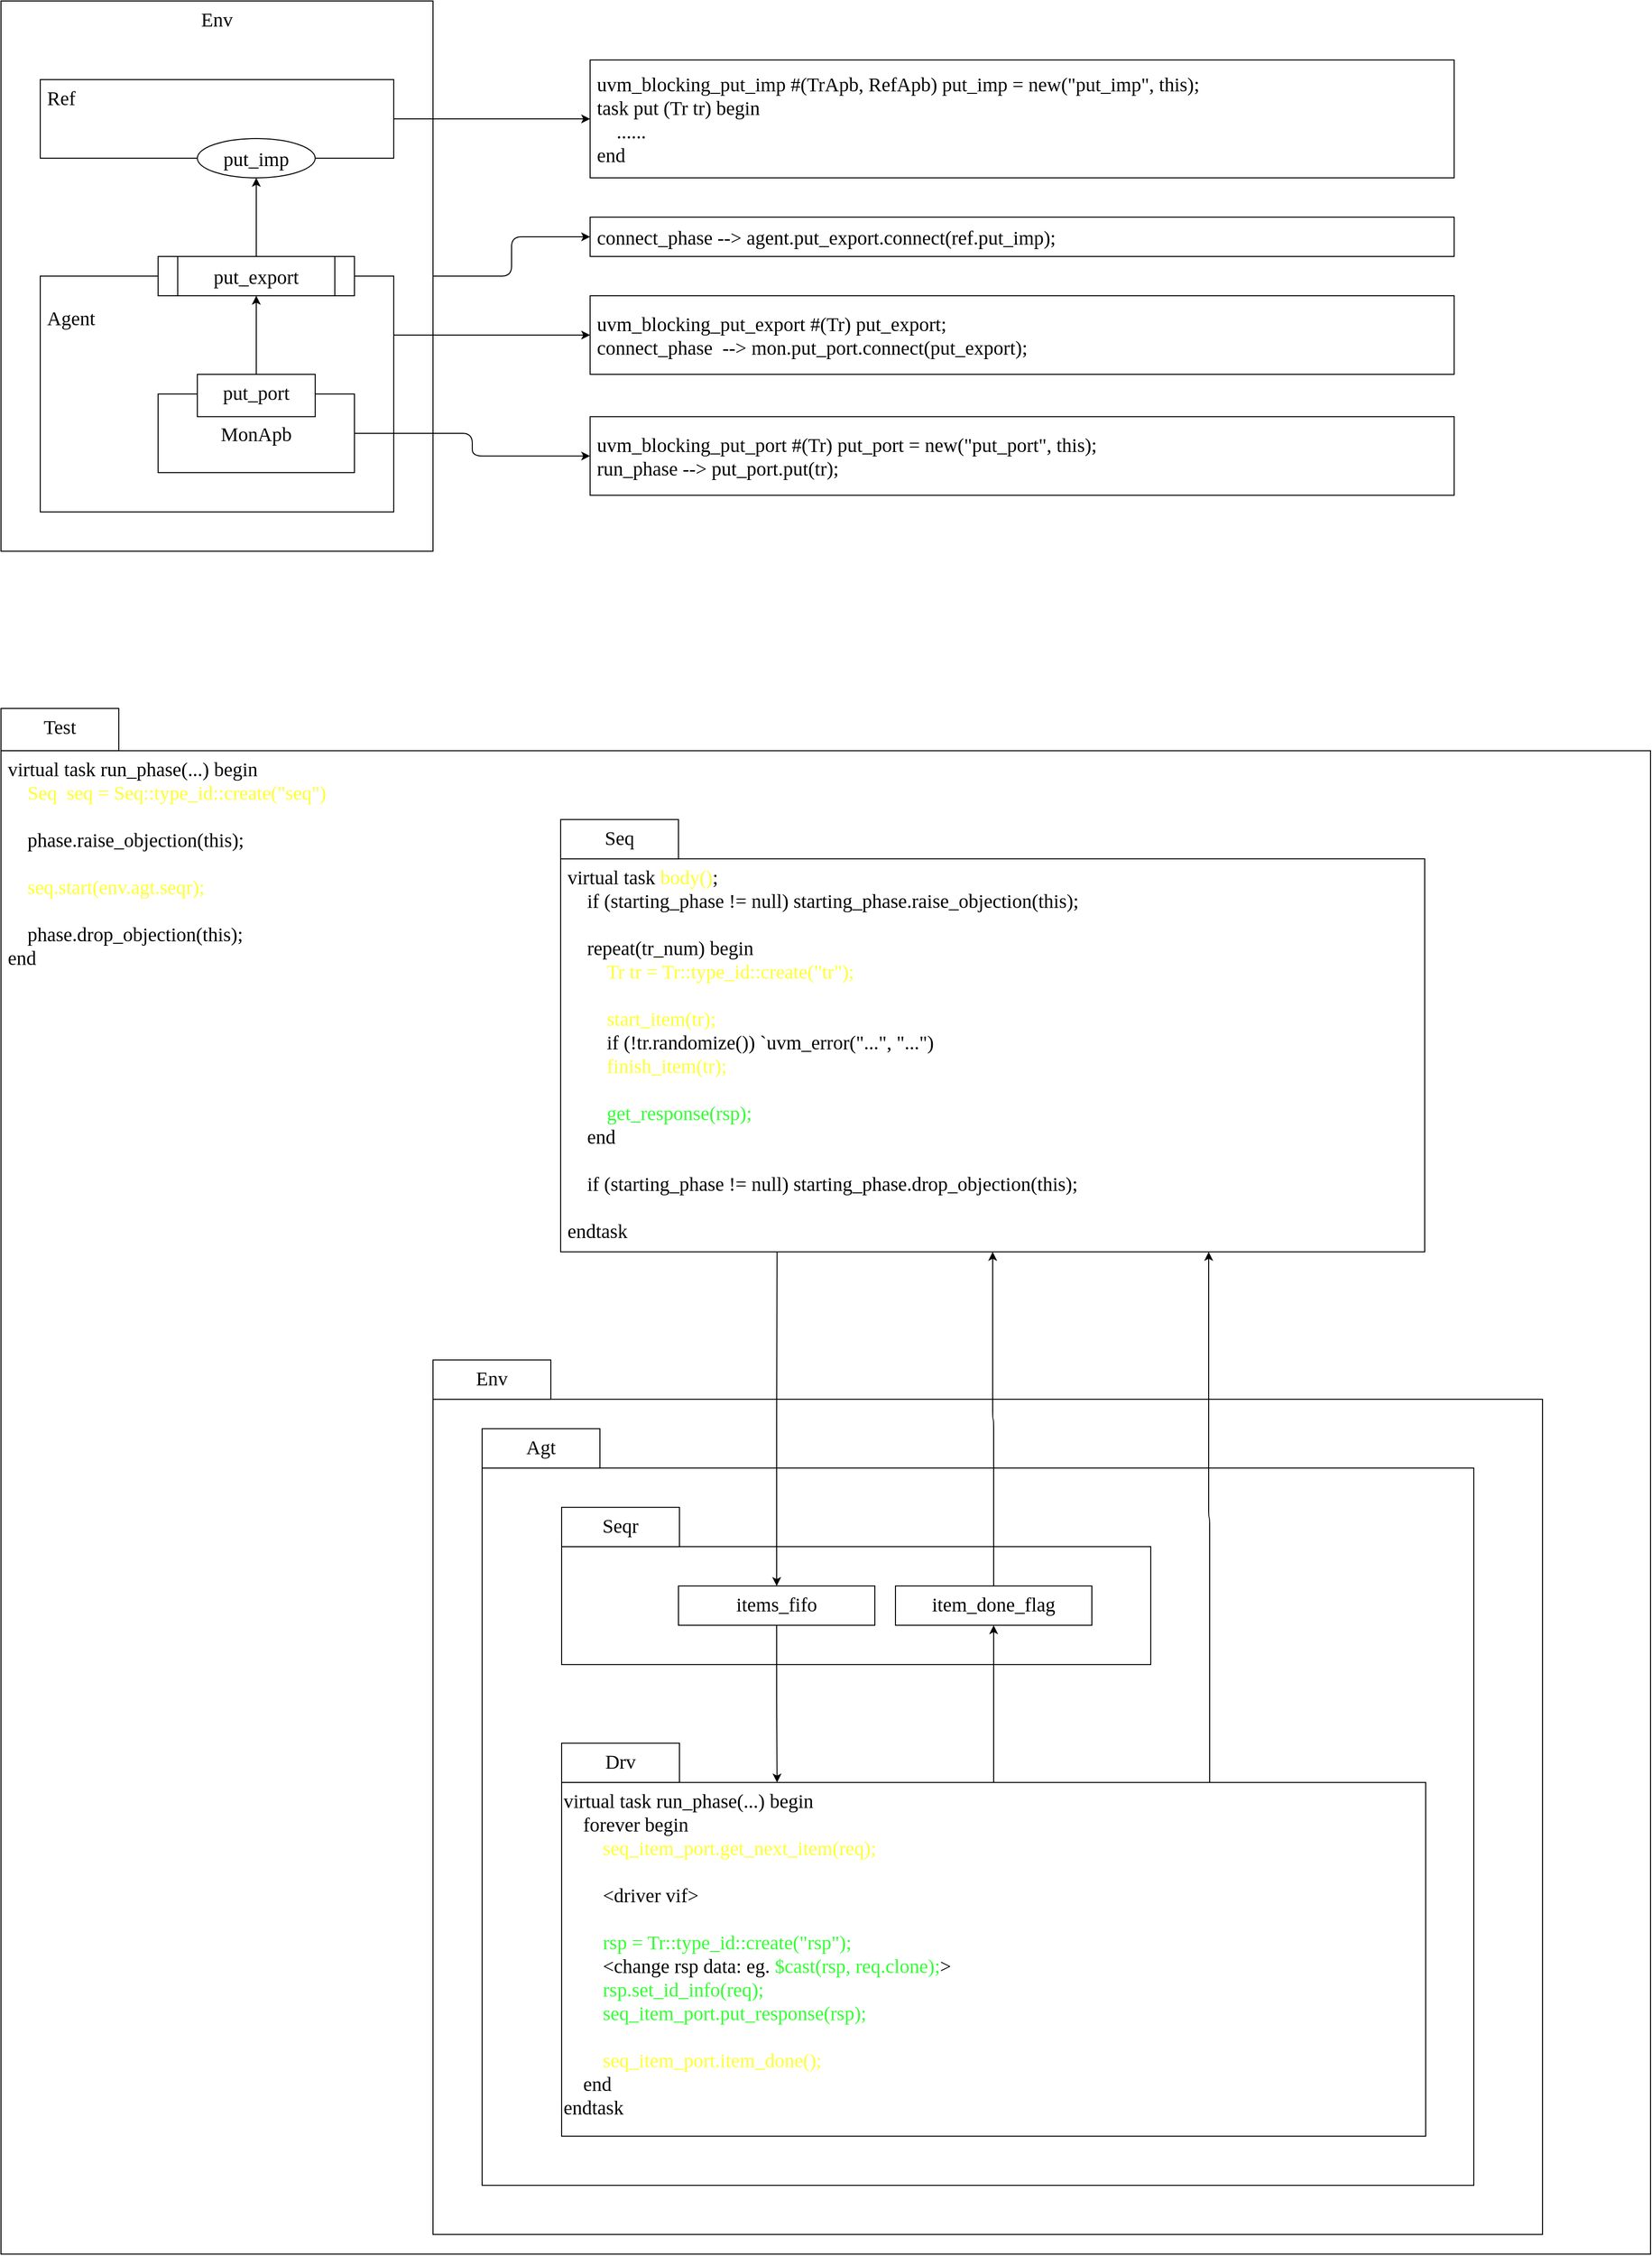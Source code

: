 <mxfile>
    <diagram id="Gjl8t911yl9O-eNmS-zH" name="第 1 页">
        <mxGraphModel dx="3400" dy="2910" grid="1" gridSize="10" guides="1" tooltips="1" connect="1" arrows="1" fold="1" page="1" pageScale="1" pageWidth="1920" pageHeight="1200" background="none" math="0" shadow="0">
            <root>
                <mxCell id="0"/>
                <mxCell id="1" parent="0"/>
                <mxCell id="45" value="" style="group" parent="1" vertex="1" connectable="0">
                    <mxGeometry x="80" y="-400.0" width="1680" height="1573.08" as="geometry"/>
                </mxCell>
                <mxCell id="4" value="Test" style="rounded=0;whiteSpace=wrap;html=1;hachureGap=4;fontFamily=Fira Code;fontSize=20;verticalAlign=top;" parent="45" vertex="1">
                    <mxGeometry width="120" height="43.077" as="geometry"/>
                </mxCell>
                <mxCell id="5" value="&amp;nbsp;virtual task run_phase(...) begin&lt;br&gt;&amp;nbsp; &amp;nbsp; &amp;nbsp;&lt;font color=&quot;#ffff33&quot;&gt;Seq&amp;nbsp; seq = Seq::type_id::create(&quot;seq&quot;)&lt;/font&gt;&lt;br&gt;&lt;br&gt;&amp;nbsp; &amp;nbsp; &amp;nbsp;phase.raise_objection(this);&lt;br&gt;&lt;br&gt;&amp;nbsp; &amp;nbsp; &amp;nbsp;&lt;font color=&quot;#ffff33&quot;&gt;seq.start(env.agt.seqr);&lt;/font&gt;&lt;br&gt;&lt;br&gt;&amp;nbsp; &amp;nbsp; &amp;nbsp;phase.drop_objection(this);&lt;br&gt;&amp;nbsp;end" style="rounded=0;whiteSpace=wrap;html=1;hachureGap=4;fontFamily=Fira Code;fontSize=20;verticalAlign=top;align=left;" parent="45" vertex="1">
                    <mxGeometry y="43.08" width="1680" height="1530" as="geometry"/>
                </mxCell>
                <mxCell id="39" value="" style="rounded=0;whiteSpace=wrap;html=1;sketch=0;hachureGap=4;jiggle=2;curveFitting=1;fontFamily=Fira Code;fontSize=20;align=left;verticalAlign=top;" parent="45" vertex="1">
                    <mxGeometry x="440" y="703.08" width="1130" height="850" as="geometry"/>
                </mxCell>
                <mxCell id="37" value="" style="rounded=0;whiteSpace=wrap;html=1;sketch=0;hachureGap=4;jiggle=2;curveFitting=1;fontFamily=Fira Code;fontSize=20;align=left;verticalAlign=top;" parent="45" vertex="1">
                    <mxGeometry x="490" y="773.08" width="1010" height="730" as="geometry"/>
                </mxCell>
                <mxCell id="14" value="Drv" style="rounded=0;whiteSpace=wrap;html=1;hachureGap=4;fontFamily=Fira Code;fontSize=20;verticalAlign=top;" parent="45" vertex="1">
                    <mxGeometry x="571" y="1053.08" width="120" height="40" as="geometry"/>
                </mxCell>
                <mxCell id="15" value="virtual task run_phase(...) begin&lt;br&gt;&amp;nbsp; &amp;nbsp; forever begin&lt;br&gt;&amp;nbsp; &amp;nbsp; &amp;nbsp; &amp;nbsp; &lt;font color=&quot;#ffff33&quot;&gt;seq_item_port.get_next_item(req);&lt;br&gt;&lt;/font&gt;&lt;br&gt;&amp;nbsp; &amp;nbsp; &amp;nbsp; &amp;nbsp; &amp;lt;driver vif&amp;gt;&lt;br&gt;&lt;br&gt;&amp;nbsp; &amp;nbsp; &amp;nbsp; &amp;nbsp; &lt;font color=&quot;#33ff33&quot;&gt;rsp = Tr::type_id::create(&quot;&lt;/font&gt;&lt;span style=&quot;color: rgb(51, 255, 51);&quot;&gt;rsp&lt;/span&gt;&lt;font color=&quot;#33ff33&quot;&gt;&quot;);&lt;br&gt;&amp;nbsp; &amp;nbsp; &amp;nbsp; &amp;nbsp; &lt;/font&gt;&amp;lt;change rsp data: eg.&lt;font color=&quot;#33ff33&quot;&gt; $cast(rsp, req.clone);&lt;/font&gt;&amp;gt;&lt;br&gt;&lt;font color=&quot;#33ff33&quot;&gt;&amp;nbsp; &amp;nbsp; &amp;nbsp; &amp;nbsp; rsp.set_id_info(req);&lt;/font&gt;&lt;br&gt;&amp;nbsp; &amp;nbsp; &amp;nbsp; &amp;nbsp; &lt;font color=&quot;#33ff33&quot;&gt;seq_item_port.put_response(rsp);&lt;/font&gt;&lt;br&gt;&amp;nbsp; &amp;nbsp; &amp;nbsp; &amp;nbsp;&amp;nbsp;&lt;br&gt;&amp;nbsp; &amp;nbsp; &amp;nbsp; &amp;nbsp;&amp;nbsp;&lt;font color=&quot;#ffff33&quot;&gt;seq_item_port.item_done();&lt;/font&gt;&lt;br&gt;&amp;nbsp; &amp;nbsp; end&lt;br&gt;endtask" style="rounded=0;whiteSpace=wrap;html=1;hachureGap=4;fontFamily=Fira Code;fontSize=20;verticalAlign=top;align=left;" parent="45" vertex="1">
                    <mxGeometry x="571" y="1093.08" width="880" height="360" as="geometry"/>
                </mxCell>
                <mxCell id="6" value="" style="rounded=0;whiteSpace=wrap;html=1;hachureGap=4;fontFamily=Fira Code;fontSize=20;verticalAlign=top;align=left;" parent="45" vertex="1">
                    <mxGeometry x="571" y="853.08" width="600" height="120" as="geometry"/>
                </mxCell>
                <mxCell id="9" value="Seqr" style="rounded=0;whiteSpace=wrap;html=1;hachureGap=4;fontFamily=Fira Code;fontSize=20;verticalAlign=top;" parent="45" vertex="1">
                    <mxGeometry x="571" y="813.08" width="120" height="40" as="geometry"/>
                </mxCell>
                <mxCell id="7" value="&lt;div&gt;&amp;nbsp;virtual task &lt;font color=&quot;#ffff33&quot;&gt;body()&lt;/font&gt;;&lt;/div&gt;&lt;div&gt;&amp;nbsp; &amp;nbsp; &amp;nbsp;if (starting_phase != null) starting_phase.raise_objection(this);&amp;nbsp;&lt;/div&gt;&lt;div&gt;&lt;br&gt;&lt;/div&gt;&lt;div&gt;&amp;nbsp; &amp;nbsp; &amp;nbsp;repeat(tr_num) begin&lt;/div&gt;&lt;div&gt;&amp;nbsp; &amp;nbsp; &amp;nbsp; &amp;nbsp; &amp;nbsp;&lt;font color=&quot;#ffff33&quot;&gt;Tr tr = Tr::type_id::create(&quot;tr&quot;);&lt;/font&gt;&lt;/div&gt;&lt;div&gt;&amp;nbsp;&lt;/div&gt;&lt;div&gt;&amp;nbsp; &amp;nbsp; &amp;nbsp; &amp;nbsp; &amp;nbsp;&lt;font color=&quot;#ffff33&quot;&gt;start_item(tr);&lt;/font&gt;&lt;/div&gt;&lt;div&gt;&amp;nbsp; &amp;nbsp; &amp;nbsp; &amp;nbsp; &amp;nbsp;if (!tr.randomize()) `uvm_error(&quot;...&quot;, &quot;...&quot;)&lt;/div&gt;&lt;div&gt;&amp;nbsp; &amp;nbsp; &amp;nbsp; &amp;nbsp; &amp;nbsp;&lt;font color=&quot;#ffff33&quot;&gt;finish_item(tr);&lt;/font&gt;&lt;/div&gt;&lt;div&gt;&lt;font color=&quot;#ffff33&quot;&gt;&lt;br&gt;&lt;/font&gt;&lt;/div&gt;&lt;div&gt;&lt;font color=&quot;#ffff33&quot;&gt;&amp;nbsp; &amp;nbsp; &amp;nbsp; &amp;nbsp; &amp;nbsp;&lt;/font&gt;&lt;font color=&quot;#33ff33&quot;&gt;get_response(rsp);&lt;/font&gt;&lt;/div&gt;&lt;div&gt;&amp;nbsp; &amp;nbsp; &amp;nbsp;end&lt;/div&gt;&lt;div&gt;&amp;nbsp;&lt;/div&gt;&lt;div&gt;&amp;nbsp; &amp;nbsp; &amp;nbsp;if (starting_phase != null) starting_phase.drop_objection(this);&lt;/div&gt;&lt;div&gt;&lt;br&gt;&lt;/div&gt;&lt;div&gt;&amp;nbsp;endtask&lt;/div&gt;" style="rounded=0;whiteSpace=wrap;html=1;hachureGap=4;fontFamily=Fira Code;fontSize=20;verticalAlign=top;align=left;" parent="45" vertex="1">
                    <mxGeometry x="570" y="153.08" width="880" height="400" as="geometry"/>
                </mxCell>
                <mxCell id="36" style="edgeStyle=orthogonalEdgeStyle;sketch=0;hachureGap=4;jiggle=2;curveFitting=1;html=1;exitX=0.75;exitY=0;exitDx=0;exitDy=0;entryX=0.75;entryY=1;entryDx=0;entryDy=0;fontFamily=Architects Daughter;fontSource=https%3A%2F%2Ffonts.googleapis.com%2Fcss%3Ffamily%3DArchitects%2BDaughter;fontSize=16;fontColor=#F0F0F0;startArrow=none;startFill=0;endArrow=classic;endFill=1;endSize=6;" parent="45" source="15" target="7" edge="1">
                    <mxGeometry relative="1" as="geometry"/>
                </mxCell>
                <mxCell id="8" value="Seq" style="rounded=0;whiteSpace=wrap;html=1;hachureGap=4;fontFamily=Fira Code;fontSize=20;verticalAlign=top;" parent="45" vertex="1">
                    <mxGeometry x="570" y="113.08" width="120" height="40" as="geometry"/>
                </mxCell>
                <mxCell id="32" style="edgeStyle=orthogonalEdgeStyle;sketch=0;hachureGap=4;jiggle=2;curveFitting=1;html=1;exitX=0.5;exitY=1;exitDx=0;exitDy=0;fontFamily=Architects Daughter;fontSource=https%3A%2F%2Ffonts.googleapis.com%2Fcss%3Ffamily%3DArchitects%2BDaughter;fontSize=16;fontColor=#33FF33;entryX=0.205;entryY=0;entryDx=0;entryDy=0;entryPerimeter=0;endSize=6;" parent="45" source="20" edge="1">
                    <mxGeometry relative="1" as="geometry">
                        <mxPoint x="790.4" y="1093.08" as="targetPoint"/>
                    </mxGeometry>
                </mxCell>
                <mxCell id="33" style="edgeStyle=orthogonalEdgeStyle;sketch=0;hachureGap=4;jiggle=2;curveFitting=1;html=1;exitX=0.5;exitY=0;exitDx=0;exitDy=0;entryX=0.205;entryY=1.001;entryDx=0;entryDy=0;entryPerimeter=0;fontFamily=Architects Daughter;fontSource=https%3A%2F%2Ffonts.googleapis.com%2Fcss%3Ffamily%3DArchitects%2BDaughter;fontSize=16;fontColor=#33FF33;startArrow=classic;startFill=1;endArrow=none;endFill=0;endSize=6;" parent="45" source="20" edge="1">
                    <mxGeometry relative="1" as="geometry">
                        <mxPoint x="790.4" y="553.56" as="targetPoint"/>
                    </mxGeometry>
                </mxCell>
                <mxCell id="20" value="items_fifo" style="rounded=0;whiteSpace=wrap;html=1;hachureGap=4;fontFamily=Fira Code;fontSize=20;verticalAlign=top;" parent="45" vertex="1">
                    <mxGeometry x="690" y="893.08" width="200" height="40" as="geometry"/>
                </mxCell>
                <mxCell id="35" style="edgeStyle=orthogonalEdgeStyle;sketch=0;hachureGap=4;jiggle=2;curveFitting=1;html=1;exitX=0.5;exitY=0;exitDx=0;exitDy=0;entryX=0.5;entryY=1;entryDx=0;entryDy=0;fontFamily=Architects Daughter;fontSource=https%3A%2F%2Ffonts.googleapis.com%2Fcss%3Ffamily%3DArchitects%2BDaughter;fontSize=16;fontColor=#F0F0F0;startArrow=none;startFill=0;endArrow=classic;endFill=1;endSize=6;" parent="45" source="21" target="7" edge="1">
                    <mxGeometry relative="1" as="geometry"/>
                </mxCell>
                <mxCell id="21" value="item_done_flag" style="rounded=0;whiteSpace=wrap;html=1;hachureGap=4;fontFamily=Fira Code;fontSize=20;verticalAlign=top;" parent="45" vertex="1">
                    <mxGeometry x="911" y="893.08" width="200" height="40" as="geometry"/>
                </mxCell>
                <mxCell id="34" style="edgeStyle=orthogonalEdgeStyle;sketch=0;hachureGap=4;jiggle=2;curveFitting=1;html=1;exitX=0.5;exitY=0;exitDx=0;exitDy=0;entryX=0.5;entryY=1;entryDx=0;entryDy=0;fontFamily=Architects Daughter;fontSource=https%3A%2F%2Ffonts.googleapis.com%2Fcss%3Ffamily%3DArchitects%2BDaughter;fontSize=16;fontColor=#F0F0F0;startArrow=none;startFill=0;endArrow=classic;endFill=1;endSize=6;" parent="45" source="15" target="21" edge="1">
                    <mxGeometry relative="1" as="geometry"/>
                </mxCell>
                <mxCell id="38" value="Agt" style="rounded=0;whiteSpace=wrap;html=1;hachureGap=4;fontFamily=Fira Code;fontSize=20;verticalAlign=top;" parent="45" vertex="1">
                    <mxGeometry x="490" y="733.08" width="120" height="40" as="geometry"/>
                </mxCell>
                <mxCell id="40" value="Env" style="rounded=0;whiteSpace=wrap;html=1;hachureGap=4;fontFamily=Fira Code;fontSize=20;verticalAlign=top;" parent="45" vertex="1">
                    <mxGeometry x="440" y="663.08" width="120" height="40" as="geometry"/>
                </mxCell>
                <mxCell id="60" value="" style="group" vertex="1" connectable="0" parent="1">
                    <mxGeometry x="80" y="-1120" width="1480" height="560" as="geometry"/>
                </mxCell>
                <mxCell id="50" value="Env" style="rounded=0;whiteSpace=wrap;html=1;hachureGap=4;fontFamily=Fira Code;fontSize=20;verticalAlign=top;align=center;" parent="60" vertex="1">
                    <mxGeometry width="440" height="560" as="geometry"/>
                </mxCell>
                <mxCell id="47" value="&amp;nbsp;Ref" style="rounded=0;whiteSpace=wrap;html=1;hachureGap=4;fontFamily=Fira Code;fontSize=20;verticalAlign=top;align=left;" parent="60" vertex="1">
                    <mxGeometry x="40" y="80" width="360" height="80" as="geometry"/>
                </mxCell>
                <mxCell id="43" value="&lt;br&gt;&amp;nbsp;Agent" style="rounded=0;whiteSpace=wrap;html=1;hachureGap=4;fontFamily=Fira Code;fontSize=20;verticalAlign=top;align=left;" parent="60" vertex="1">
                    <mxGeometry x="40" y="280" width="360" height="240" as="geometry"/>
                </mxCell>
                <mxCell id="41" value="MonApb" style="rounded=0;whiteSpace=wrap;html=1;hachureGap=4;fontFamily=Fira Code;fontSize=20;verticalAlign=middle;" parent="60" vertex="1">
                    <mxGeometry x="160" y="400" width="200" height="80" as="geometry"/>
                </mxCell>
                <mxCell id="42" value="put_port" style="rounded=0;whiteSpace=wrap;html=1;hachureGap=4;fontFamily=Fira Code;fontSize=20;verticalAlign=top;" parent="60" vertex="1">
                    <mxGeometry x="200" y="380" width="120" height="43.077" as="geometry"/>
                </mxCell>
                <mxCell id="44" value="put_export" style="shape=process;whiteSpace=wrap;html=1;backgroundOutline=1;hachureGap=4;fontFamily=Fira Code;fontSize=20;" parent="60" vertex="1">
                    <mxGeometry x="160" y="260" width="200" height="40" as="geometry"/>
                </mxCell>
                <mxCell id="48" style="edgeStyle=none;hachureGap=4;html=1;exitX=0.5;exitY=0;exitDx=0;exitDy=0;entryX=0.5;entryY=1;entryDx=0;entryDy=0;fontFamily=Fira Code;fontSize=16;endArrow=classic;endFill=1;" parent="60" source="42" target="44" edge="1">
                    <mxGeometry relative="1" as="geometry"/>
                </mxCell>
                <mxCell id="46" value="put_imp" style="ellipse;whiteSpace=wrap;html=1;sketch=0;hachureGap=4;jiggle=2;curveFitting=1;fontFamily=Fira Code;fontSize=20;" parent="60" vertex="1">
                    <mxGeometry x="200" y="140" width="120" height="40" as="geometry"/>
                </mxCell>
                <mxCell id="49" style="edgeStyle=none;hachureGap=4;html=1;exitX=0.5;exitY=0;exitDx=0;exitDy=0;entryX=0.5;entryY=1;entryDx=0;entryDy=0;fontFamily=Fira Code;fontSize=16;endArrow=classic;endFill=1;" parent="60" source="44" target="46" edge="1">
                    <mxGeometry relative="1" as="geometry"/>
                </mxCell>
                <mxCell id="51" value="&lt;div&gt;&amp;nbsp;uvm_blocking_put_port #(Tr) put_port = new(&quot;put_port&quot;, this);&lt;/div&gt;&lt;div&gt;&amp;nbsp;run_phase --&amp;gt; put_port.put(tr);&lt;/div&gt;" style="rounded=0;whiteSpace=wrap;html=1;hachureGap=4;fontFamily=Fira Code;fontSize=20;verticalAlign=middle;align=left;" parent="60" vertex="1">
                    <mxGeometry x="600" y="423.08" width="880" height="80" as="geometry"/>
                </mxCell>
                <mxCell id="53" style="edgeStyle=orthogonalEdgeStyle;sketch=0;hachureGap=4;jiggle=2;curveFitting=1;html=1;exitX=1;exitY=0.5;exitDx=0;exitDy=0;entryX=0;entryY=0.5;entryDx=0;entryDy=0;fontFamily=Fira Code;fontSize=16;endArrow=classic;endFill=1;" parent="60" source="41" target="51" edge="1">
                    <mxGeometry relative="1" as="geometry"/>
                </mxCell>
                <mxCell id="52" value="&lt;div&gt;&amp;nbsp;uvm_blocking_put_export #(Tr) put_export;&lt;/div&gt;&lt;div&gt;&amp;nbsp;connect_phase&amp;nbsp; --&amp;gt; mon.put_port.connect(put_export);&lt;/div&gt;" style="rounded=0;whiteSpace=wrap;html=1;hachureGap=4;fontFamily=Fira Code;fontSize=20;verticalAlign=middle;align=left;" parent="60" vertex="1">
                    <mxGeometry x="600" y="300" width="880" height="80" as="geometry"/>
                </mxCell>
                <mxCell id="54" style="edgeStyle=orthogonalEdgeStyle;sketch=0;hachureGap=4;jiggle=2;curveFitting=1;html=1;exitX=1;exitY=0.25;exitDx=0;exitDy=0;entryX=0;entryY=0.5;entryDx=0;entryDy=0;fontFamily=Fira Code;fontSize=16;endArrow=classic;endFill=1;" parent="60" source="43" target="52" edge="1">
                    <mxGeometry relative="1" as="geometry"/>
                </mxCell>
                <mxCell id="56" value="&lt;div&gt;&amp;nbsp;uvm_blocking_put_imp #(TrApb, RefApb) put_imp = new(&quot;put_imp&quot;, this);&lt;/div&gt;&lt;div&gt;&amp;nbsp;task put (Tr tr) begin&lt;/div&gt;&lt;div&gt;&amp;nbsp; &amp;nbsp; &amp;nbsp;......&lt;/div&gt;&lt;div&gt;&amp;nbsp;end&lt;/div&gt;" style="rounded=0;whiteSpace=wrap;html=1;hachureGap=4;fontFamily=Fira Code;fontSize=20;verticalAlign=middle;align=left;" parent="60" vertex="1">
                    <mxGeometry x="600" y="60" width="880" height="120" as="geometry"/>
                </mxCell>
                <mxCell id="57" style="edgeStyle=orthogonalEdgeStyle;sketch=0;hachureGap=4;jiggle=2;curveFitting=1;html=1;exitX=1;exitY=0.5;exitDx=0;exitDy=0;fontFamily=Fira Code;fontSize=16;endArrow=classic;endFill=1;" parent="60" source="47" target="56" edge="1">
                    <mxGeometry relative="1" as="geometry"/>
                </mxCell>
                <mxCell id="58" value="&amp;nbsp;connect_phase --&amp;gt; agent.put_export.connect(ref.put_imp);" style="rounded=0;whiteSpace=wrap;html=1;hachureGap=4;fontFamily=Fira Code;fontSize=20;verticalAlign=middle;align=left;" parent="60" vertex="1">
                    <mxGeometry x="600" y="220" width="880" height="40" as="geometry"/>
                </mxCell>
                <mxCell id="59" style="edgeStyle=orthogonalEdgeStyle;sketch=0;hachureGap=4;jiggle=2;curveFitting=1;html=1;exitX=1;exitY=0.5;exitDx=0;exitDy=0;entryX=0;entryY=0.5;entryDx=0;entryDy=0;fontFamily=Fira Code;fontSize=16;endArrow=classic;endFill=1;" parent="60" source="50" target="58" edge="1">
                    <mxGeometry relative="1" as="geometry"/>
                </mxCell>
            </root>
        </mxGraphModel>
    </diagram>
</mxfile>
